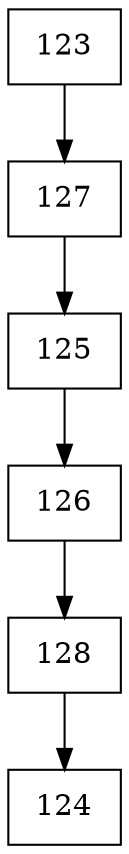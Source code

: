 digraph G {
  node [shape=record];
  node0 [label="{123}"];
  node0 -> node1;
  node1 [label="{127}"];
  node1 -> node2;
  node2 [label="{125}"];
  node2 -> node3;
  node3 [label="{126}"];
  node3 -> node4;
  node4 [label="{128}"];
  node4 -> node5;
  node5 [label="{124}"];
}
